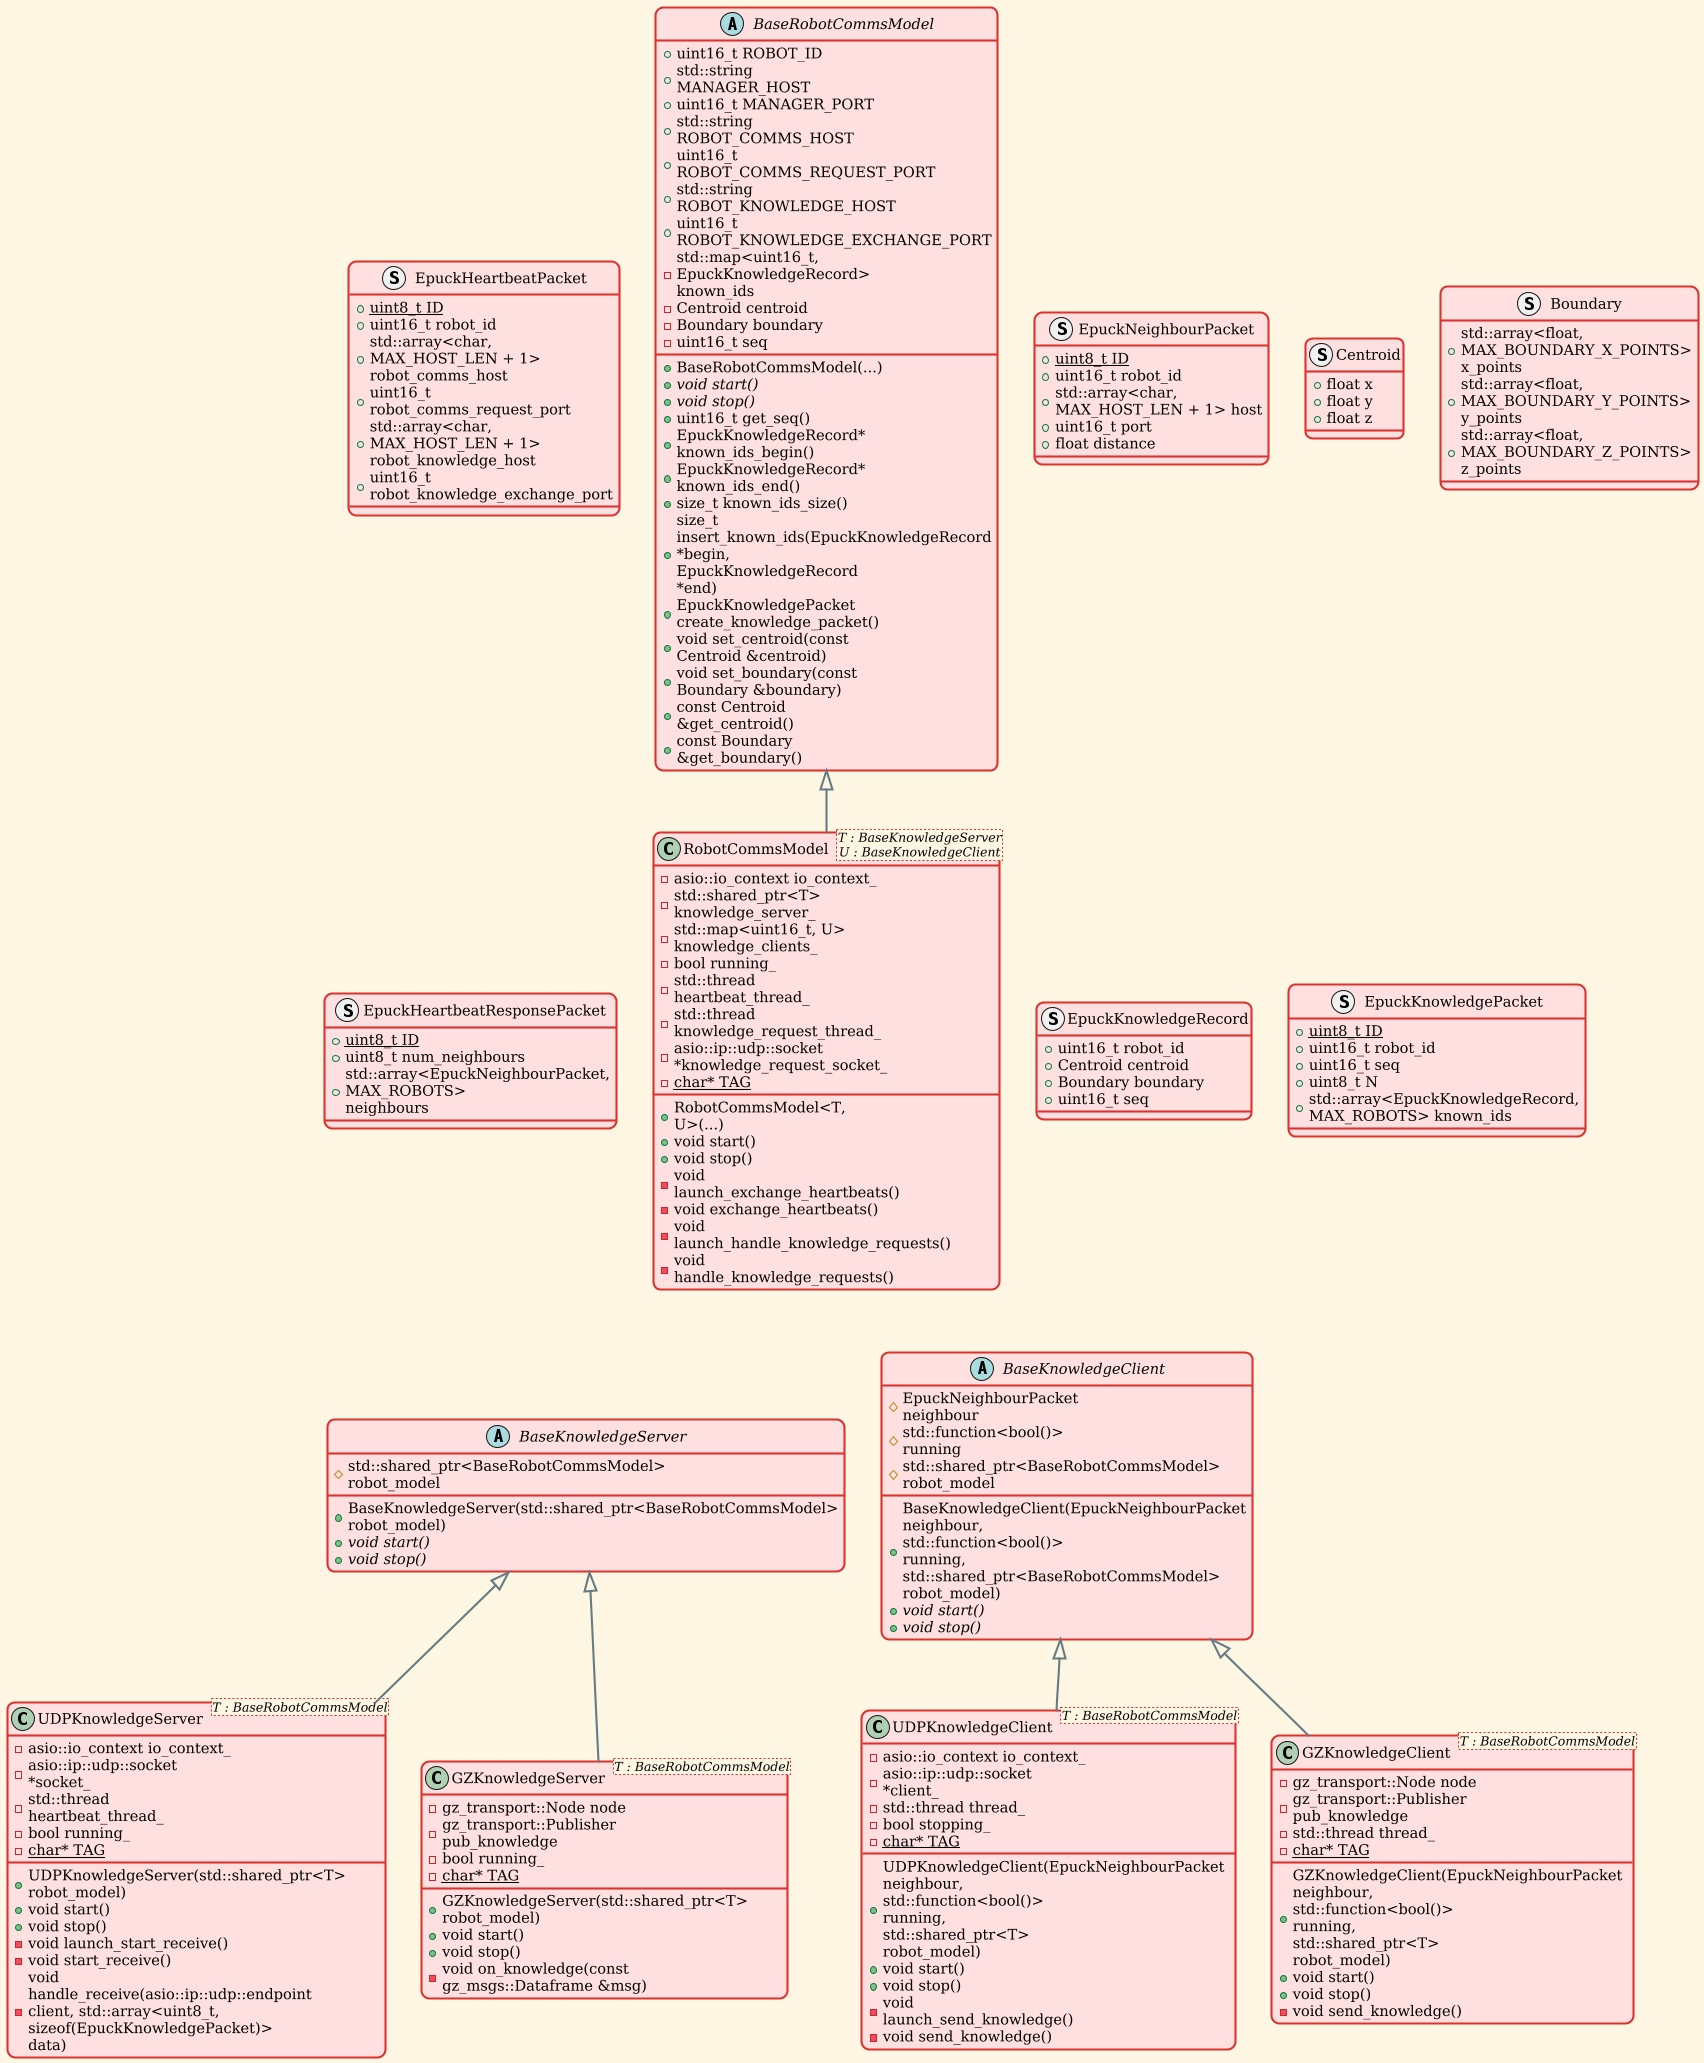 @startuml

!theme sunlust

abstract class BaseKnowledgeServer {
  + BaseKnowledgeServer(std::shared_ptr<BaseRobotCommsModel> robot_model)
  + {abstract} void start()
  + {abstract} void stop()
  # std::shared_ptr<BaseRobotCommsModel> robot_model
}

abstract class BaseKnowledgeClient {
  + BaseKnowledgeClient(EpuckNeighbourPacket neighbour, std::function<bool()> running, std::shared_ptr<BaseRobotCommsModel> robot_model)
  + {abstract} void start()
  + {abstract} void stop()
  # EpuckNeighbourPacket neighbour
  # {field} std::function<bool()> running
  # std::shared_ptr<BaseRobotCommsModel> robot_model
}

abstract class BaseRobotCommsModel {
  + uint16_t ROBOT_ID
  + std::string MANAGER_HOST
  + uint16_t MANAGER_PORT
  + std::string ROBOT_COMMS_HOST
  + uint16_t ROBOT_COMMS_REQUEST_PORT
  + std::string ROBOT_KNOWLEDGE_HOST
  + uint16_t ROBOT_KNOWLEDGE_EXCHANGE_PORT
  - std::map<uint16_t, EpuckKnowledgeRecord> known_ids
  - Centroid centroid
  - Boundary boundary
  - uint16_t seq

  + BaseRobotCommsModel(...)
  + {abstract} void start()
  + {abstract} void stop()
  + uint16_t get_seq()
  + EpuckKnowledgeRecord* known_ids_begin()
  + EpuckKnowledgeRecord* known_ids_end()
  + size_t known_ids_size()
  + size_t insert_known_ids(EpuckKnowledgeRecord *begin, EpuckKnowledgeRecord *end)
  + EpuckKnowledgePacket create_knowledge_packet()
  + void set_centroid(const Centroid &centroid)
  + void set_boundary(const Boundary &boundary)
  + const Centroid &get_centroid()
  + const Boundary &get_boundary()
}


struct EpuckHeartbeatPacket {
  +{static} uint8_t ID
  +uint16_t robot_id
  +std::array<char, MAX_HOST_LEN + 1> robot_comms_host
  +uint16_t robot_comms_request_port
  +std::array<char, MAX_HOST_LEN + 1> robot_knowledge_host
  +uint16_t robot_knowledge_exchange_port
}

struct EpuckNeighbourPacket {
  +{static} uint8_t ID
  +uint16_t robot_id
  +std::array<char, MAX_HOST_LEN + 1> host
  +uint16_t port
  +float distance
}

struct EpuckHeartbeatResponsePacket {
  +{static} uint8_t ID
  +uint8_t num_neighbours
  +std::array<EpuckNeighbourPacket, MAX_ROBOTS> neighbours
}

struct Centroid {
  +float x
  +float y
  +float z
}

struct Boundary {
  +std::array<float, MAX_BOUNDARY_X_POINTS> x_points
  +std::array<float, MAX_BOUNDARY_Y_POINTS> y_points
  +std::array<float, MAX_BOUNDARY_Z_POINTS> z_points
}

struct EpuckKnowledgeRecord {
  +uint16_t robot_id
  +Centroid centroid
  +Boundary boundary
  +uint16_t seq
}

struct EpuckKnowledgePacket {
  +{static} uint8_t ID
  +uint16_t robot_id
  +uint16_t seq
  +uint8_t N
  +std::array<EpuckKnowledgeRecord, MAX_ROBOTS> known_ids
}


class RobotCommsModel <T : BaseKnowledgeServer\nU : BaseKnowledgeClient> {
  + RobotCommsModel<T, U>(...)
  + void start()
  + void stop()
  - void launch_exchange_heartbeats()
  - void exchange_heartbeats()
  - void launch_handle_knowledge_requests()
  - void handle_knowledge_requests()
  - asio::io_context io_context_
  - std::shared_ptr<T> knowledge_server_
  - std::map<uint16_t, U> knowledge_clients_
  - bool running_
  - std::thread heartbeat_thread_
  - std::thread knowledge_request_thread_
  - asio::ip::udp::socket *knowledge_request_socket_
  - {static} char* TAG
}


class UDPKnowledgeServer <T : BaseRobotCommsModel> {
  + UDPKnowledgeServer(std::shared_ptr<T> robot_model)
  + void start()
  + void stop()
  - void launch_start_receive()
  - void start_receive()
  - void handle_receive(asio::ip::udp::endpoint client, std::array<uint8_t, sizeof(EpuckKnowledgePacket)> data)
  - asio::io_context io_context_
  - asio::ip::udp::socket *socket_
  - std::thread heartbeat_thread_
  - bool running_
  - {static} char* TAG
}

class UDPKnowledgeClient <T : BaseRobotCommsModel> {
  + UDPKnowledgeClient(EpuckNeighbourPacket neighbour, std::function<bool()> running, std::shared_ptr<T> robot_model)
  + void start()
  + void stop()
  - void launch_send_knowledge()
  - void send_knowledge()
  - asio::io_context io_context_
  - asio::ip::udp::socket *client_
  - std::thread thread_
  - bool stopping_
  - {static} char* TAG
}


class GZKnowledgeServer <T : BaseRobotCommsModel> {
  + GZKnowledgeServer(std::shared_ptr<T> robot_model)
  + void start()
  + void stop()
  - void on_knowledge(const gz_msgs::Dataframe &msg)
  - gz_transport::Node node
  - gz_transport::Publisher pub_knowledge
  - bool running_
  - {static} char* TAG
}

class GZKnowledgeClient <T : BaseRobotCommsModel> {
  + GZKnowledgeClient(EpuckNeighbourPacket neighbour, std::function<bool()> running, std::shared_ptr<T> robot_model)
  + void start()
  + void stop()
  - void send_knowledge()
  - gz_transport::Node node
  - gz_transport::Publisher pub_knowledge
  - std::thread thread_
  - {static} char* TAG
}


BaseRobotCommsModel <|-- RobotCommsModel
BaseKnowledgeServer <|-- UDPKnowledgeServer
BaseKnowledgeClient <|-- UDPKnowledgeClient
BaseKnowledgeServer <|-- GZKnowledgeServer
BaseKnowledgeClient <|-- GZKnowledgeClient

RobotCommsModel <|-[hidden]- BaseKnowledgeServer
RobotCommsModel <|-[hidden]- BaseKnowledgeClient

BaseRobotCommsModel -[hidden]left-> EpuckHeartbeatPacket
RobotCommsModel -[hidden]left-> EpuckHeartbeatResponsePacket
BaseRobotCommsModel -[hidden]right-> EpuckNeighbourPacket
RobotCommsModel -[hidden]right-> EpuckKnowledgePacket
RobotCommsModel -[hidden]right-> EpuckKnowledgeRecord

@enduml
